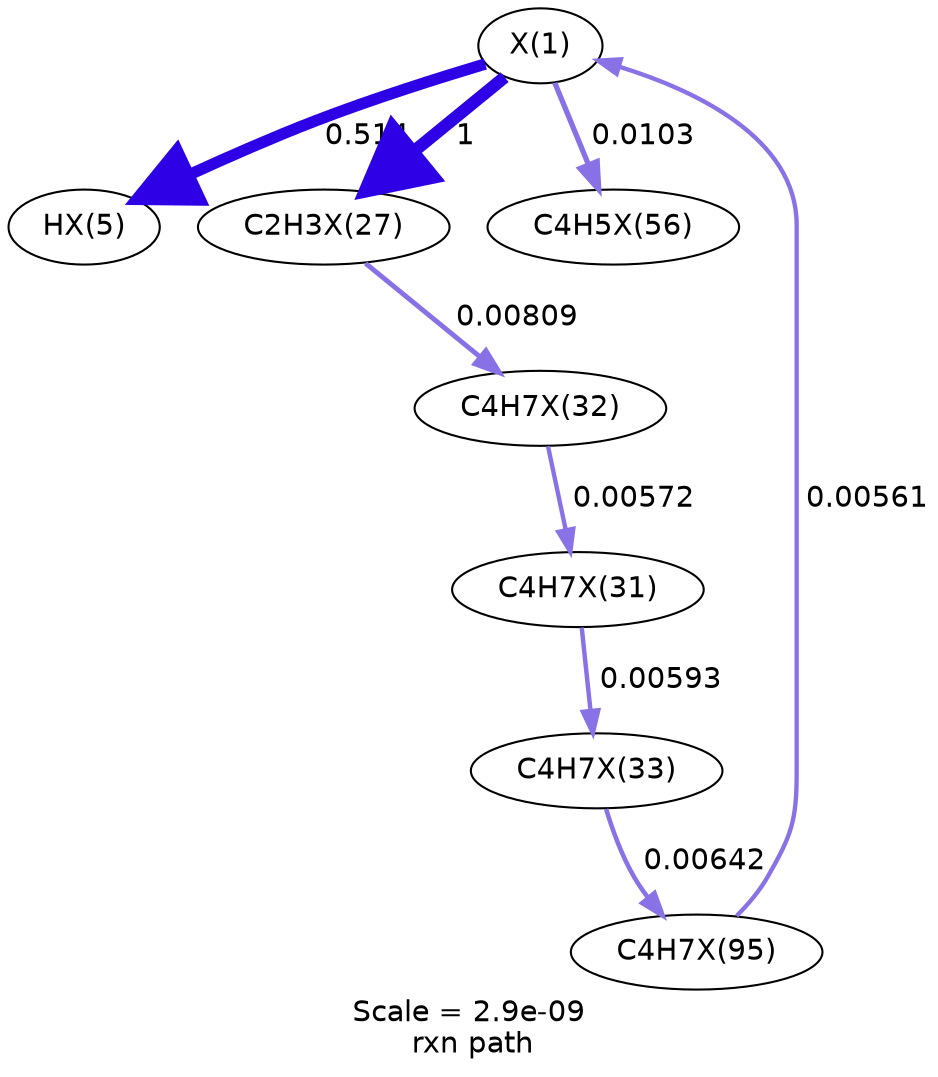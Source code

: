 digraph reaction_paths {
center=1;
s26 -> s27[fontname="Helvetica", style="setlinewidth(5.5)", arrowsize=2.75, color="0.7, 1.01, 0.9"
, label=" 0.514"];
s26 -> s28[fontname="Helvetica", style="setlinewidth(6)", arrowsize=3, color="0.7, 1.5, 0.9"
, label=" 1"];
s43 -> s26[fontname="Helvetica", style="setlinewidth(2.09)", arrowsize=1.04, color="0.7, 0.506, 0.9"
, label=" 0.00561"];
s26 -> s39[fontname="Helvetica", style="setlinewidth(2.55)", arrowsize=1.27, color="0.7, 0.51, 0.9"
, label=" 0.0103"];
s28 -> s33[fontname="Helvetica", style="setlinewidth(2.36)", arrowsize=1.18, color="0.7, 0.508, 0.9"
, label=" 0.00809"];
s33 -> s32[fontname="Helvetica", style="setlinewidth(2.1)", arrowsize=1.05, color="0.7, 0.506, 0.9"
, label=" 0.00572"];
s32 -> s34[fontname="Helvetica", style="setlinewidth(2.13)", arrowsize=1.06, color="0.7, 0.506, 0.9"
, label=" 0.00593"];
s34 -> s43[fontname="Helvetica", style="setlinewidth(2.19)", arrowsize=1.09, color="0.7, 0.506, 0.9"
, label=" 0.00642"];
s26 [ fontname="Helvetica", label="X(1)"];
s27 [ fontname="Helvetica", label="HX(5)"];
s28 [ fontname="Helvetica", label="C2H3X(27)"];
s32 [ fontname="Helvetica", label="C4H7X(31)"];
s33 [ fontname="Helvetica", label="C4H7X(32)"];
s34 [ fontname="Helvetica", label="C4H7X(33)"];
s39 [ fontname="Helvetica", label="C4H5X(56)"];
s43 [ fontname="Helvetica", label="C4H7X(95)"];
 label = "Scale = 2.9e-09\l rxn path";
 fontname = "Helvetica";
}
